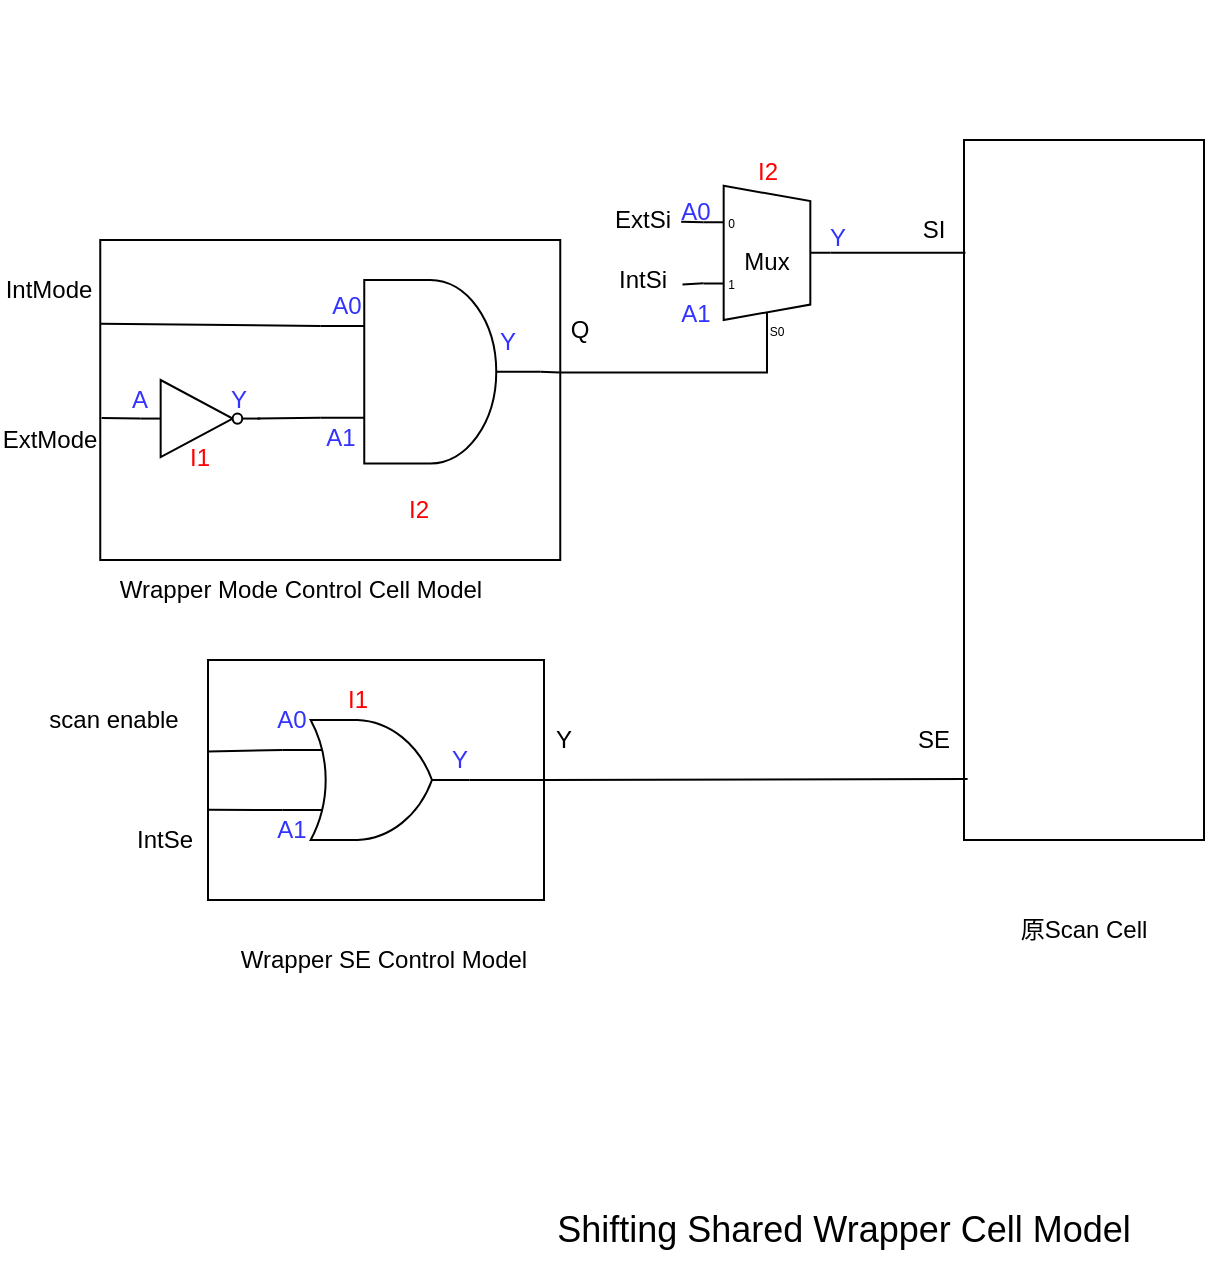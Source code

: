 <mxfile version="26.2.13">
  <diagram name="第 1 页" id="OCp1mkhaL8BktXrwJ6vE">
    <mxGraphModel dx="2032" dy="635" grid="1" gridSize="10" guides="1" tooltips="1" connect="1" arrows="1" fold="1" page="1" pageScale="1" pageWidth="850" pageHeight="1100" math="0" shadow="0">
      <root>
        <mxCell id="0" />
        <mxCell id="1" parent="0" />
        <mxCell id="ZF7ugMqVSIhXpT3id4Wy-59" value="&lt;font style=&quot;font-size: 18px;&quot;&gt;Shifting Shared Wrapper Cell Model&lt;/font&gt;" style="text;html=1;align=center;verticalAlign=middle;whiteSpace=wrap;rounded=0;" parent="1" vertex="1">
          <mxGeometry x="-10" y="930" width="380" height="30" as="geometry" />
        </mxCell>
        <mxCell id="ZF7ugMqVSIhXpT3id4Wy-82" value="" style="group" parent="1" vertex="1" connectable="0">
          <mxGeometry x="119" y="330" width="240" height="230" as="geometry" />
        </mxCell>
        <mxCell id="ZF7ugMqVSIhXpT3id4Wy-101" value="" style="group" parent="ZF7ugMqVSIhXpT3id4Wy-82" vertex="1" connectable="0">
          <mxGeometry x="-25" y="80" width="95" height="90" as="geometry" />
        </mxCell>
        <mxCell id="ZF7ugMqVSIhXpT3id4Wy-76" value="Mux" style="shadow=0;dashed=0;align=center;html=1;strokeWidth=1;shape=mxgraph.electrical.abstract.mux2;whiteSpace=wrap;direction=east;flipH=0;flipV=0;" parent="ZF7ugMqVSIhXpT3id4Wy-101" vertex="1">
          <mxGeometry x="15.833" y="12.857" width="63.333" height="77.143" as="geometry" />
        </mxCell>
        <mxCell id="ZF7ugMqVSIhXpT3id4Wy-78" value="&lt;font style=&quot;color: rgb(51, 51, 255);&quot;&gt;Y&lt;/font&gt;" style="text;html=1;align=center;verticalAlign=middle;whiteSpace=wrap;rounded=0;" parent="ZF7ugMqVSIhXpT3id4Wy-101" vertex="1">
          <mxGeometry x="71.25" y="32.143" width="23.75" height="12.857" as="geometry" />
        </mxCell>
        <mxCell id="ZF7ugMqVSIhXpT3id4Wy-79" value="&lt;font style=&quot;color: rgb(51, 51, 255);&quot;&gt;A1&lt;/font&gt;" style="text;html=1;align=center;verticalAlign=middle;whiteSpace=wrap;rounded=0;" parent="ZF7ugMqVSIhXpT3id4Wy-101" vertex="1">
          <mxGeometry y="70.714" width="23.75" height="12.857" as="geometry" />
        </mxCell>
        <mxCell id="ZF7ugMqVSIhXpT3id4Wy-80" value="&lt;font style=&quot;color: rgb(51, 51, 255);&quot;&gt;A0&lt;/font&gt;" style="text;html=1;align=center;verticalAlign=middle;whiteSpace=wrap;rounded=0;" parent="ZF7ugMqVSIhXpT3id4Wy-101" vertex="1">
          <mxGeometry y="19.286" width="23.75" height="12.857" as="geometry" />
        </mxCell>
        <mxCell id="ZF7ugMqVSIhXpT3id4Wy-81" value="&lt;font style=&quot;color: rgb(255, 0, 0);&quot;&gt;I2&lt;/font&gt;" style="text;html=1;align=center;verticalAlign=middle;whiteSpace=wrap;rounded=0;" parent="ZF7ugMqVSIhXpT3id4Wy-101" vertex="1">
          <mxGeometry x="35.625" width="23.75" height="12.857" as="geometry" />
        </mxCell>
        <mxCell id="ZF7ugMqVSIhXpT3id4Wy-120" value="SI" style="text;html=1;align=center;verticalAlign=middle;whiteSpace=wrap;rounded=0;" parent="ZF7ugMqVSIhXpT3id4Wy-82" vertex="1">
          <mxGeometry x="91" y="102.5" width="30" height="25" as="geometry" />
        </mxCell>
        <mxCell id="ZF7ugMqVSIhXpT3id4Wy-103" value="IntSi" style="text;html=1;align=center;verticalAlign=middle;whiteSpace=wrap;rounded=0;" parent="1" vertex="1">
          <mxGeometry x="60" y="460" width="39" height="20" as="geometry" />
        </mxCell>
        <mxCell id="ZF7ugMqVSIhXpT3id4Wy-104" value="ExtSi" style="text;html=1;align=center;verticalAlign=middle;whiteSpace=wrap;rounded=0;" parent="1" vertex="1">
          <mxGeometry x="60" y="430" width="39" height="20" as="geometry" />
        </mxCell>
        <mxCell id="ZF7ugMqVSIhXpT3id4Wy-116" value="" style="rounded=0;whiteSpace=wrap;html=1;" parent="1" vertex="1">
          <mxGeometry x="240" y="400" width="120" height="350" as="geometry" />
        </mxCell>
        <mxCell id="ZF7ugMqVSIhXpT3id4Wy-117" value="&lt;font style=&quot;font-size: 12px;&quot;&gt;原Scan Cell&lt;/font&gt;" style="text;html=1;align=center;verticalAlign=middle;whiteSpace=wrap;rounded=0;" parent="1" vertex="1">
          <mxGeometry x="250" y="780" width="100" height="30" as="geometry" />
        </mxCell>
        <mxCell id="ZF7ugMqVSIhXpT3id4Wy-121" value="SE" style="text;html=1;align=center;verticalAlign=middle;whiteSpace=wrap;rounded=0;" parent="1" vertex="1">
          <mxGeometry x="210" y="688.06" width="30" height="23.89" as="geometry" />
        </mxCell>
        <mxCell id="ZF7ugMqVSIhXpT3id4Wy-133" value="" style="endArrow=none;html=1;rounded=0;entryX=0;entryY=0.594;entryDx=0;entryDy=3;entryPerimeter=0;exitX=1.006;exitY=0.612;exitDx=0;exitDy=0;exitPerimeter=0;" parent="1" source="ZF7ugMqVSIhXpT3id4Wy-103" target="ZF7ugMqVSIhXpT3id4Wy-76" edge="1">
          <mxGeometry width="50" height="50" relative="1" as="geometry">
            <mxPoint x="139.34" y="470.8" as="sourcePoint" />
            <mxPoint x="300" y="560" as="targetPoint" />
          </mxGeometry>
        </mxCell>
        <mxCell id="ZF7ugMqVSIhXpT3id4Wy-134" value="" style="endArrow=none;html=1;rounded=0;entryX=0;entryY=0.198;entryDx=0;entryDy=3;entryPerimeter=0;exitX=0.989;exitY=0.541;exitDx=0;exitDy=0;exitPerimeter=0;" parent="1" source="ZF7ugMqVSIhXpT3id4Wy-104" target="ZF7ugMqVSIhXpT3id4Wy-76" edge="1">
          <mxGeometry width="50" height="50" relative="1" as="geometry">
            <mxPoint x="140" y="439.6" as="sourcePoint" />
            <mxPoint x="310" y="500" as="targetPoint" />
          </mxGeometry>
        </mxCell>
        <mxCell id="ZF7ugMqVSIhXpT3id4Wy-139" value="" style="endArrow=none;html=1;rounded=0;entryX=-0.003;entryY=0.16;entryDx=0;entryDy=0;entryPerimeter=0;" parent="1" target="ZF7ugMqVSIhXpT3id4Wy-116" edge="1">
          <mxGeometry width="50" height="50" relative="1" as="geometry">
            <mxPoint x="240" y="456" as="sourcePoint" />
            <mxPoint x="640" y="510" as="targetPoint" />
          </mxGeometry>
        </mxCell>
        <mxCell id="xG-g7r-yx12NaaFeA4UE-14" value="" style="endArrow=none;html=1;rounded=0;entryDx=10;entryDy=0;entryPerimeter=0;exitDx=0;exitDy=0;exitPerimeter=0;exitX=0.998;exitY=0.414;entryX=0.342;entryY=1;startFill=0;edgeStyle=orthogonalEdgeStyle;" edge="1" parent="1" source="xG-g7r-yx12NaaFeA4UE-15" target="ZF7ugMqVSIhXpT3id4Wy-76">
          <mxGeometry width="50" height="50" relative="1" as="geometry">
            <mxPoint x="140" y="495.2" as="sourcePoint" />
            <mxPoint x="250" y="650" as="targetPoint" />
          </mxGeometry>
        </mxCell>
        <mxCell id="xG-g7r-yx12NaaFeA4UE-35" value="&lt;font style=&quot;font-size: 12px;&quot;&gt;Wrapper Mode Control Cell Model&lt;/font&gt;" style="text;html=1;align=center;verticalAlign=middle;whiteSpace=wrap;rounded=0;" vertex="1" parent="1">
          <mxGeometry x="-229.5" y="610" width="275.25" height="30" as="geometry" />
        </mxCell>
        <mxCell id="xG-g7r-yx12NaaFeA4UE-37" value="" style="group" vertex="1" connectable="0" parent="1">
          <mxGeometry x="-241.87" y="440" width="300" height="160" as="geometry" />
        </mxCell>
        <mxCell id="xG-g7r-yx12NaaFeA4UE-15" value="" style="rounded=0;whiteSpace=wrap;html=1;" vertex="1" parent="xG-g7r-yx12NaaFeA4UE-37">
          <mxGeometry x="50" y="10" width="230" height="160" as="geometry" />
        </mxCell>
        <mxCell id="xG-g7r-yx12NaaFeA4UE-16" value="" style="group" vertex="1" connectable="0" parent="xG-g7r-yx12NaaFeA4UE-37">
          <mxGeometry x="50" y="80" width="89" height="45" as="geometry" />
        </mxCell>
        <mxCell id="xG-g7r-yx12NaaFeA4UE-17" value="&lt;font style=&quot;color: rgb(51, 51, 255);&quot;&gt;A&lt;/font&gt;" style="text;html=1;align=center;verticalAlign=middle;whiteSpace=wrap;rounded=0;" vertex="1" parent="xG-g7r-yx12NaaFeA4UE-16">
          <mxGeometry x="10" width="20" height="20" as="geometry" />
        </mxCell>
        <mxCell id="xG-g7r-yx12NaaFeA4UE-18" value="" style="verticalLabelPosition=bottom;shadow=0;dashed=0;align=center;html=1;verticalAlign=top;shape=mxgraph.electrical.logic_gates.inverter_2" vertex="1" parent="xG-g7r-yx12NaaFeA4UE-16">
          <mxGeometry x="20" width="60" height="38.571" as="geometry" />
        </mxCell>
        <mxCell id="xG-g7r-yx12NaaFeA4UE-19" value="&lt;font style=&quot;color: rgb(255, 0, 0);&quot;&gt;I1&lt;/font&gt;" style="text;html=1;align=center;verticalAlign=middle;whiteSpace=wrap;rounded=0;" vertex="1" parent="xG-g7r-yx12NaaFeA4UE-16">
          <mxGeometry x="41" y="32.143" width="18" height="12.857" as="geometry" />
        </mxCell>
        <mxCell id="xG-g7r-yx12NaaFeA4UE-20" value="&lt;font style=&quot;color: rgb(51, 51, 255);&quot;&gt;Y&lt;/font&gt;" style="text;html=1;align=center;verticalAlign=middle;whiteSpace=wrap;rounded=0;" vertex="1" parent="xG-g7r-yx12NaaFeA4UE-16">
          <mxGeometry x="59" width="21" height="20" as="geometry" />
        </mxCell>
        <mxCell id="xG-g7r-yx12NaaFeA4UE-21" value="" style="group" vertex="1" connectable="0" parent="xG-g7r-yx12NaaFeA4UE-37">
          <mxGeometry x="160" y="30" width="110" height="130" as="geometry" />
        </mxCell>
        <mxCell id="xG-g7r-yx12NaaFeA4UE-22" value="&lt;font style=&quot;color: rgb(51, 51, 255);&quot;&gt;Y&lt;/font&gt;" style="text;html=1;align=center;verticalAlign=middle;whiteSpace=wrap;rounded=0;" vertex="1" parent="xG-g7r-yx12NaaFeA4UE-21">
          <mxGeometry x="88" y="21.898" width="12.1" height="18.77" as="geometry" />
        </mxCell>
        <mxCell id="xG-g7r-yx12NaaFeA4UE-23" value="" style="group" vertex="1" connectable="0" parent="xG-g7r-yx12NaaFeA4UE-21">
          <mxGeometry width="110.0" height="130.0" as="geometry" />
        </mxCell>
        <mxCell id="xG-g7r-yx12NaaFeA4UE-24" value="&lt;font style=&quot;color: rgb(51, 51, 255);&quot;&gt;A0&lt;/font&gt;" style="text;html=1;align=center;verticalAlign=middle;whiteSpace=wrap;rounded=0;" vertex="1" parent="xG-g7r-yx12NaaFeA4UE-23">
          <mxGeometry x="5.5" width="15.4" height="25.027" as="geometry" />
        </mxCell>
        <mxCell id="xG-g7r-yx12NaaFeA4UE-25" value="" style="verticalLabelPosition=bottom;shadow=0;dashed=0;align=center;html=1;verticalAlign=top;shape=mxgraph.electrical.logic_gates.logic_gate;operation=and;" vertex="1" parent="xG-g7r-yx12NaaFeA4UE-23">
          <mxGeometry width="110.0" height="91.765" as="geometry" />
        </mxCell>
        <mxCell id="xG-g7r-yx12NaaFeA4UE-26" value="&lt;font style=&quot;color: rgb(255, 0, 0);&quot;&gt;I2&lt;/font&gt;" style="text;html=1;align=center;verticalAlign=middle;whiteSpace=wrap;rounded=0;" vertex="1" parent="xG-g7r-yx12NaaFeA4UE-23">
          <mxGeometry x="33" y="99.412" width="33" height="30.588" as="geometry" />
        </mxCell>
        <mxCell id="xG-g7r-yx12NaaFeA4UE-27" value="&lt;font style=&quot;color: rgb(51, 51, 255);&quot;&gt;A1&lt;/font&gt;" style="text;html=1;align=center;verticalAlign=middle;whiteSpace=wrap;rounded=0;" vertex="1" parent="xG-g7r-yx12NaaFeA4UE-23">
          <mxGeometry y="66.734" width="20.9" height="25.027" as="geometry" />
        </mxCell>
        <mxCell id="xG-g7r-yx12NaaFeA4UE-28" value="" style="endArrow=none;html=1;rounded=0;exitX=0.976;exitY=0.5;exitDx=0;exitDy=0;exitPerimeter=0;entryX=0;entryY=0.75;entryDx=0;entryDy=0;entryPerimeter=0;" edge="1" parent="xG-g7r-yx12NaaFeA4UE-37" source="xG-g7r-yx12NaaFeA4UE-18" target="xG-g7r-yx12NaaFeA4UE-25">
          <mxGeometry width="50" height="50" relative="1" as="geometry">
            <mxPoint x="200" y="130" as="sourcePoint" />
            <mxPoint x="250" y="80" as="targetPoint" />
          </mxGeometry>
        </mxCell>
        <mxCell id="xG-g7r-yx12NaaFeA4UE-29" value="IntMode" style="text;html=1;align=center;verticalAlign=middle;whiteSpace=wrap;rounded=0;" vertex="1" parent="xG-g7r-yx12NaaFeA4UE-37">
          <mxGeometry y="20" width="49" height="30" as="geometry" />
        </mxCell>
        <mxCell id="xG-g7r-yx12NaaFeA4UE-30" value="ExtMode" style="text;html=1;align=center;verticalAlign=middle;whiteSpace=wrap;rounded=0;" vertex="1" parent="xG-g7r-yx12NaaFeA4UE-37">
          <mxGeometry y="95" width="50" height="30" as="geometry" />
        </mxCell>
        <mxCell id="xG-g7r-yx12NaaFeA4UE-31" value="Q" style="text;html=1;align=center;verticalAlign=middle;whiteSpace=wrap;rounded=0;" vertex="1" parent="xG-g7r-yx12NaaFeA4UE-37">
          <mxGeometry x="280" y="40" width="20" height="30" as="geometry" />
        </mxCell>
        <mxCell id="xG-g7r-yx12NaaFeA4UE-32" value="" style="endArrow=none;html=1;rounded=0;entryX=0;entryY=0.25;entryDx=0;entryDy=0;entryPerimeter=0;exitX=0.001;exitY=0.262;exitDx=0;exitDy=0;exitPerimeter=0;" edge="1" parent="xG-g7r-yx12NaaFeA4UE-37" source="xG-g7r-yx12NaaFeA4UE-15" target="xG-g7r-yx12NaaFeA4UE-25">
          <mxGeometry width="50" height="50" relative="1" as="geometry">
            <mxPoint y="110" as="sourcePoint" />
            <mxPoint x="50" y="60" as="targetPoint" />
          </mxGeometry>
        </mxCell>
        <mxCell id="xG-g7r-yx12NaaFeA4UE-33" value="" style="endArrow=none;html=1;rounded=0;entryX=0;entryY=0.5;entryDx=0;entryDy=0;entryPerimeter=0;exitX=0.003;exitY=0.556;exitDx=0;exitDy=0;exitPerimeter=0;" edge="1" parent="xG-g7r-yx12NaaFeA4UE-37" source="xG-g7r-yx12NaaFeA4UE-15" target="xG-g7r-yx12NaaFeA4UE-18">
          <mxGeometry width="50" height="50" relative="1" as="geometry">
            <mxPoint y="110" as="sourcePoint" />
            <mxPoint x="50" y="60" as="targetPoint" />
          </mxGeometry>
        </mxCell>
        <mxCell id="xG-g7r-yx12NaaFeA4UE-34" value="" style="endArrow=none;html=1;rounded=0;exitX=1;exitY=0.5;exitDx=0;exitDy=0;exitPerimeter=0;entryX=0.999;entryY=0.414;entryDx=0;entryDy=0;entryPerimeter=0;" edge="1" parent="xG-g7r-yx12NaaFeA4UE-37" source="xG-g7r-yx12NaaFeA4UE-25" target="xG-g7r-yx12NaaFeA4UE-15">
          <mxGeometry width="50" height="50" relative="1" as="geometry">
            <mxPoint x="250" y="120" as="sourcePoint" />
            <mxPoint x="300" y="70" as="targetPoint" />
          </mxGeometry>
        </mxCell>
        <mxCell id="xG-g7r-yx12NaaFeA4UE-39" value="" style="group" vertex="1" connectable="0" parent="1">
          <mxGeometry x="-110" y="670" width="140" height="110" as="geometry" />
        </mxCell>
        <mxCell id="xG-g7r-yx12NaaFeA4UE-40" value="" style="rounded=0;whiteSpace=wrap;html=1;" vertex="1" parent="xG-g7r-yx12NaaFeA4UE-39">
          <mxGeometry x="-28" y="-10" width="168" height="120" as="geometry" />
        </mxCell>
        <mxCell id="xG-g7r-yx12NaaFeA4UE-41" value="&lt;font style=&quot;color: rgb(51, 51, 255);&quot;&gt;A0&lt;/font&gt;" style="text;html=1;align=center;verticalAlign=middle;whiteSpace=wrap;rounded=0;container=0;" vertex="1" parent="xG-g7r-yx12NaaFeA4UE-39">
          <mxGeometry y="10" width="28" height="20" as="geometry" />
        </mxCell>
        <mxCell id="xG-g7r-yx12NaaFeA4UE-42" value="" style="verticalLabelPosition=bottom;shadow=0;dashed=0;align=center;html=1;verticalAlign=top;shape=mxgraph.electrical.logic_gates.logic_gate;operation=or;container=0;" vertex="1" parent="xG-g7r-yx12NaaFeA4UE-39">
          <mxGeometry x="9.333" y="20" width="93.333" height="60" as="geometry" />
        </mxCell>
        <mxCell id="xG-g7r-yx12NaaFeA4UE-43" value="&lt;font style=&quot;color: rgb(255, 0, 0);&quot;&gt;I1&lt;/font&gt;" style="text;html=1;align=center;verticalAlign=middle;whiteSpace=wrap;rounded=0;container=0;" vertex="1" parent="xG-g7r-yx12NaaFeA4UE-39">
          <mxGeometry x="32.667" width="28" height="20" as="geometry" />
        </mxCell>
        <mxCell id="xG-g7r-yx12NaaFeA4UE-44" value="&lt;font style=&quot;color: rgb(51, 51, 255);&quot;&gt;A1&lt;/font&gt;" style="text;html=1;align=center;verticalAlign=middle;whiteSpace=wrap;rounded=0;container=0;" vertex="1" parent="xG-g7r-yx12NaaFeA4UE-39">
          <mxGeometry y="65" width="28" height="20" as="geometry" />
        </mxCell>
        <mxCell id="xG-g7r-yx12NaaFeA4UE-45" value="&lt;font style=&quot;color: rgb(51, 51, 255);&quot;&gt;Y&lt;/font&gt;" style="text;html=1;align=center;verticalAlign=middle;whiteSpace=wrap;rounded=0;container=0;" vertex="1" parent="xG-g7r-yx12NaaFeA4UE-39">
          <mxGeometry x="84" y="30" width="28" height="20" as="geometry" />
        </mxCell>
        <mxCell id="xG-g7r-yx12NaaFeA4UE-46" value="" style="endArrow=none;html=1;rounded=0;entryX=0;entryY=0.25;entryDx=0;entryDy=0;entryPerimeter=0;exitX=0.001;exitY=0.381;exitDx=0;exitDy=0;exitPerimeter=0;" edge="1" parent="xG-g7r-yx12NaaFeA4UE-39" source="xG-g7r-yx12NaaFeA4UE-40" target="xG-g7r-yx12NaaFeA4UE-42">
          <mxGeometry width="50" height="50" relative="1" as="geometry">
            <mxPoint y="105" as="sourcePoint" />
            <mxPoint x="46.667" y="55" as="targetPoint" />
          </mxGeometry>
        </mxCell>
        <mxCell id="xG-g7r-yx12NaaFeA4UE-47" value="" style="endArrow=none;html=1;rounded=0;entryX=0;entryY=0.75;entryDx=0;entryDy=0;entryPerimeter=0;exitX=0.002;exitY=0.624;exitDx=0;exitDy=0;exitPerimeter=0;" edge="1" parent="xG-g7r-yx12NaaFeA4UE-39" source="xG-g7r-yx12NaaFeA4UE-40" target="xG-g7r-yx12NaaFeA4UE-42">
          <mxGeometry width="50" height="50" relative="1" as="geometry">
            <mxPoint y="105" as="sourcePoint" />
            <mxPoint x="46.667" y="55" as="targetPoint" />
          </mxGeometry>
        </mxCell>
        <mxCell id="xG-g7r-yx12NaaFeA4UE-48" value="" style="endArrow=none;html=1;rounded=0;entryX=1;entryY=0.5;entryDx=0;entryDy=0;entryPerimeter=0;exitX=1;exitY=0.5;exitDx=0;exitDy=0;" edge="1" parent="xG-g7r-yx12NaaFeA4UE-39" source="xG-g7r-yx12NaaFeA4UE-40" target="xG-g7r-yx12NaaFeA4UE-42">
          <mxGeometry width="50" height="50" relative="1" as="geometry">
            <mxPoint x="50" y="105" as="sourcePoint" />
            <mxPoint x="100" y="55" as="targetPoint" />
          </mxGeometry>
        </mxCell>
        <mxCell id="xG-g7r-yx12NaaFeA4UE-49" value="IntSe" style="text;html=1;align=center;verticalAlign=middle;whiteSpace=wrap;rounded=0;" vertex="1" parent="1">
          <mxGeometry x="-179.5" y="735" width="39" height="30" as="geometry" />
        </mxCell>
        <mxCell id="xG-g7r-yx12NaaFeA4UE-50" value="scan enable" style="text;html=1;align=center;verticalAlign=middle;whiteSpace=wrap;rounded=0;" vertex="1" parent="1">
          <mxGeometry x="-220" y="675" width="70" height="30" as="geometry" />
        </mxCell>
        <mxCell id="xG-g7r-yx12NaaFeA4UE-51" value="Y" style="text;html=1;align=center;verticalAlign=middle;whiteSpace=wrap;rounded=0;" vertex="1" parent="1">
          <mxGeometry x="30" y="685" width="20" height="30" as="geometry" />
        </mxCell>
        <mxCell id="xG-g7r-yx12NaaFeA4UE-52" value="&lt;font style=&quot;font-size: 12px;&quot;&gt;Wrapper SE Control Model&lt;/font&gt;" style="text;html=1;align=center;verticalAlign=middle;whiteSpace=wrap;rounded=0;" vertex="1" parent="1">
          <mxGeometry x="-130" y="795" width="160" height="30" as="geometry" />
        </mxCell>
        <mxCell id="xG-g7r-yx12NaaFeA4UE-53" style="edgeStyle=none;rounded=0;orthogonalLoop=1;jettySize=auto;html=1;exitX=1;exitY=0.5;exitDx=0;exitDy=-5;exitPerimeter=0;entryX=0.006;entryY=0.161;entryDx=0;entryDy=0;entryPerimeter=0;strokeColor=default;endArrow=none;startFill=0;" edge="1" parent="1" source="ZF7ugMqVSIhXpT3id4Wy-76" target="ZF7ugMqVSIhXpT3id4Wy-116">
          <mxGeometry relative="1" as="geometry" />
        </mxCell>
        <mxCell id="xG-g7r-yx12NaaFeA4UE-55" style="edgeStyle=none;rounded=0;orthogonalLoop=1;jettySize=auto;html=1;exitX=1;exitY=0.5;exitDx=0;exitDy=0;entryX=0.015;entryY=0.913;entryDx=0;entryDy=0;entryPerimeter=0;endArrow=none;startFill=0;" edge="1" parent="1" source="xG-g7r-yx12NaaFeA4UE-40" target="ZF7ugMqVSIhXpT3id4Wy-116">
          <mxGeometry relative="1" as="geometry" />
        </mxCell>
      </root>
    </mxGraphModel>
  </diagram>
</mxfile>
